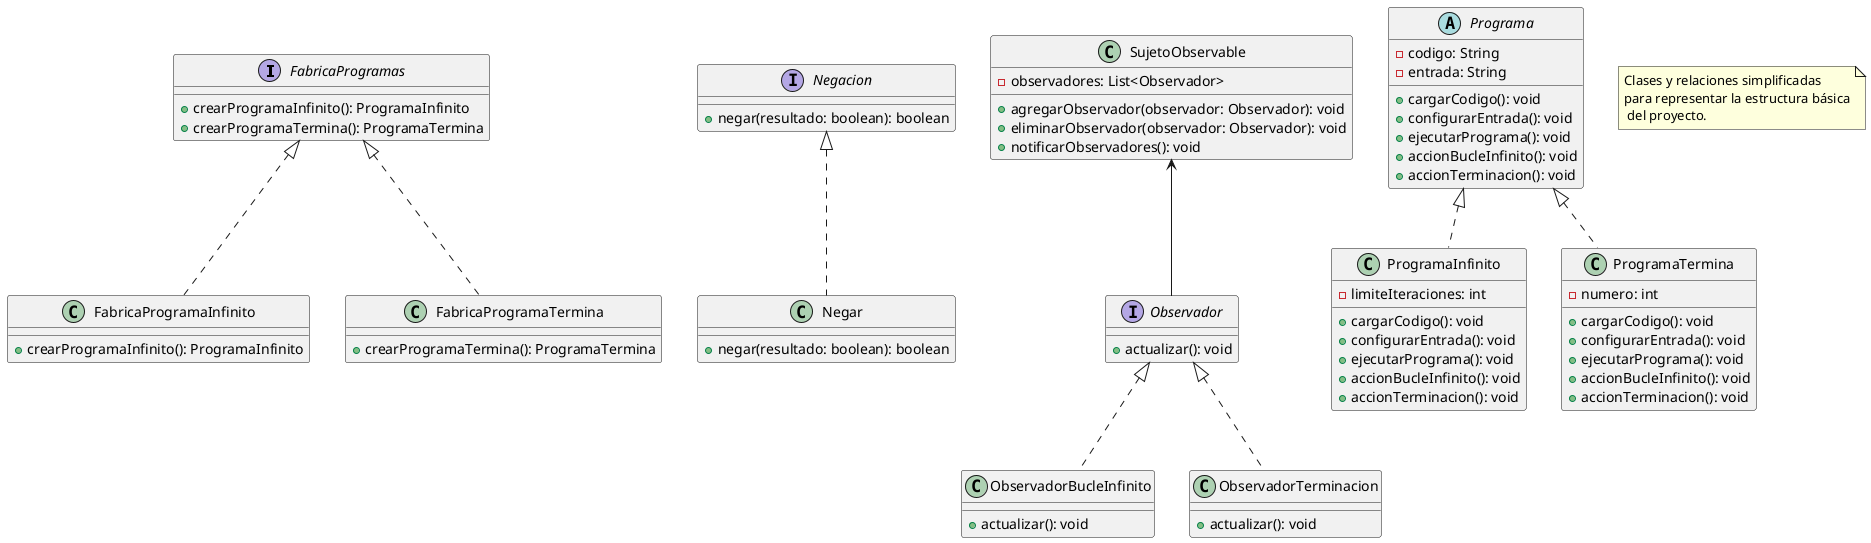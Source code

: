 @startuml

interface FabricaProgramas {
  +crearProgramaInfinito(): ProgramaInfinito
  +crearProgramaTermina(): ProgramaTermina
}

class FabricaProgramaInfinito {
  +crearProgramaInfinito(): ProgramaInfinito
}

class FabricaProgramaTermina {
  +crearProgramaTermina(): ProgramaTermina
}

interface Negacion {
  +negar(resultado: boolean): boolean
}

class Negar {
  +negar(resultado: boolean): boolean
}

interface Observador {
  +actualizar(): void
}

class ObservadorBucleInfinito {
  +actualizar(): void
}

class ObservadorTerminacion {
  +actualizar(): void
}

abstract class Programa {
  -codigo: String
  -entrada: String
  +cargarCodigo(): void
  +configurarEntrada(): void
  +ejecutarPrograma(): void
  +accionBucleInfinito(): void
  +accionTerminacion(): void
}

class ProgramaInfinito {
  -limiteIteraciones: int
  +cargarCodigo(): void
  +configurarEntrada(): void
  +ejecutarPrograma(): void
  +accionBucleInfinito(): void
  +accionTerminacion(): void
}

class ProgramaTermina {
  -numero: int
  +cargarCodigo(): void
  +configurarEntrada(): void
  +ejecutarPrograma(): void
  +accionBucleInfinito(): void
  +accionTerminacion(): void
}

class SujetoObservable {
  -observadores: List<Observador>
  +agregarObservador(observador: Observador): void
  +eliminarObservador(observador: Observador): void
  +notificarObservadores(): void
}

FabricaProgramas <|.. FabricaProgramaInfinito
FabricaProgramas <|.. FabricaProgramaTermina
Negacion <|.. Negar
Programa <|.. ProgramaInfinito
Programa <|.. ProgramaTermina
Observador <|.. ObservadorBucleInfinito
Observador <|.. ObservadorTerminacion
SujetoObservable <-- Observador

note "Clases y relaciones simplificadas\npara representar la estructura básica\n del proyecto." as N1

@enduml
